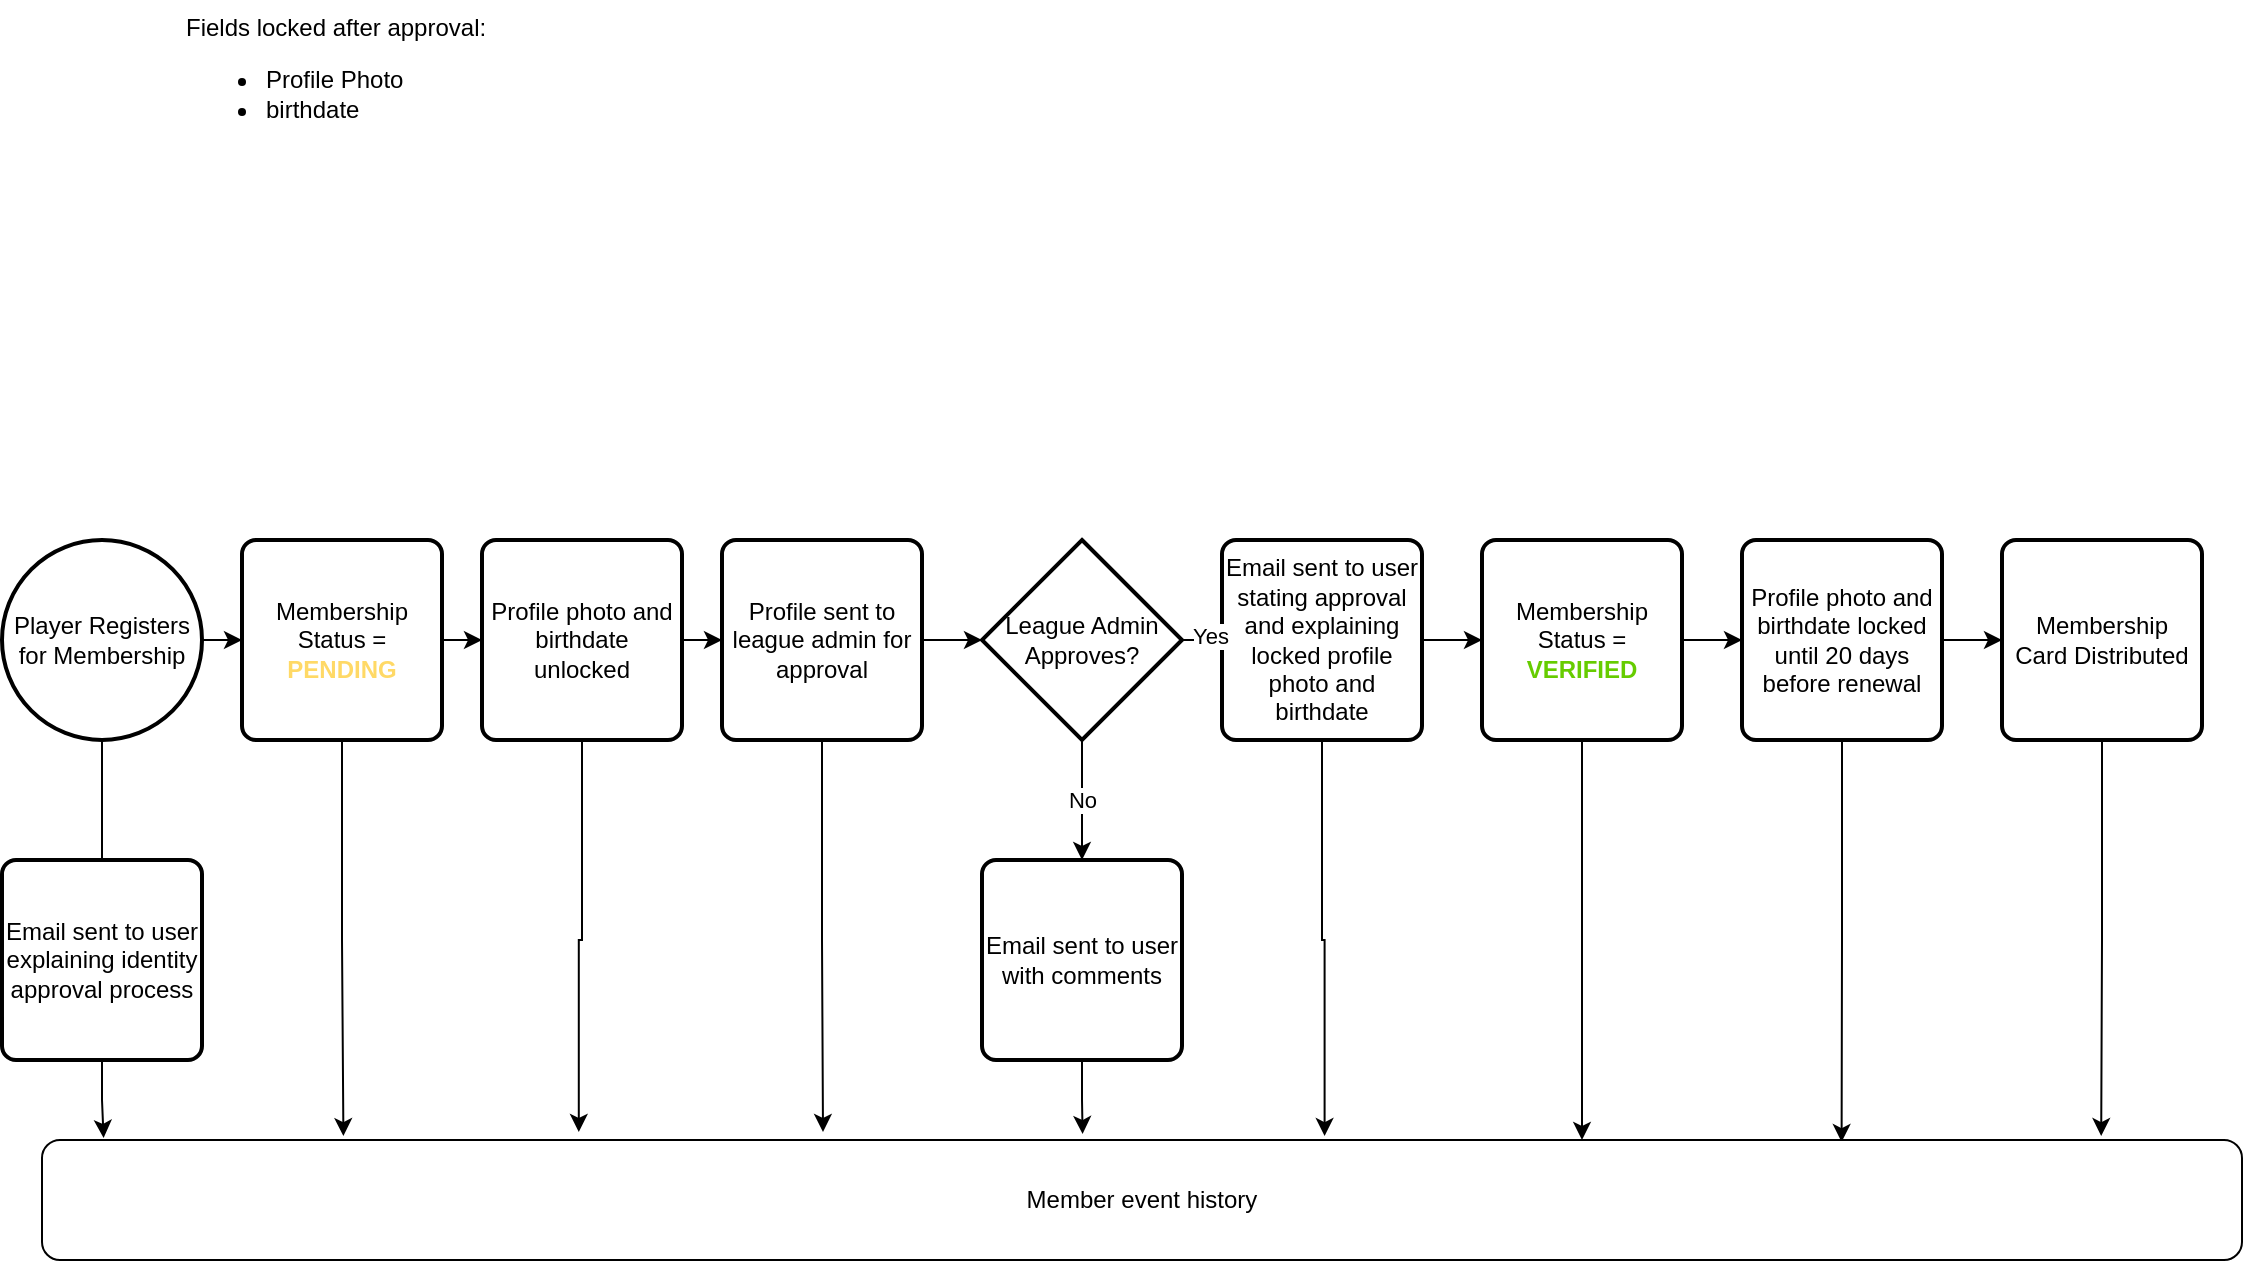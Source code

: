 <mxfile version="15.6.1" type="device"><diagram id="hBgOrIwa2Zh2Uav1iLHE" name="Page-1"><mxGraphModel dx="1426" dy="734" grid="1" gridSize="10" guides="1" tooltips="1" connect="1" arrows="1" fold="1" page="1" pageScale="1" pageWidth="850" pageHeight="1100" math="0" shadow="0"><root><mxCell id="0"/><mxCell id="1" parent="0"/><mxCell id="bnTlXJ_kGMkM6r9WAMtr-1" style="edgeStyle=orthogonalEdgeStyle;rounded=0;orthogonalLoop=1;jettySize=auto;html=1;" edge="1" parent="1"><mxGeometry relative="1" as="geometry"><mxPoint x="470" y="470" as="sourcePoint"/></mxGeometry></mxCell><mxCell id="bnTlXJ_kGMkM6r9WAMtr-2" value="No" style="edgeStyle=orthogonalEdgeStyle;rounded=0;orthogonalLoop=1;jettySize=auto;html=1;entryX=0.5;entryY=0;entryDx=0;entryDy=0;entryPerimeter=0;" edge="1" parent="1"><mxGeometry relative="1" as="geometry"><mxPoint x="620" y="520" as="sourcePoint"/></mxGeometry></mxCell><mxCell id="bnTlXJ_kGMkM6r9WAMtr-3" style="edgeStyle=orthogonalEdgeStyle;rounded=0;orthogonalLoop=1;jettySize=auto;html=1;entryX=0;entryY=0.5;entryDx=0;entryDy=0;entryPerimeter=0;" edge="1" parent="1"><mxGeometry relative="1" as="geometry"><mxPoint x="670" y="470" as="sourcePoint"/></mxGeometry></mxCell><mxCell id="bnTlXJ_kGMkM6r9WAMtr-4" value="Yes" style="edgeLabel;html=1;align=center;verticalAlign=middle;resizable=0;points=[];" vertex="1" connectable="0" parent="bnTlXJ_kGMkM6r9WAMtr-3"><mxGeometry x="-0.243" y="-1" relative="1" as="geometry"><mxPoint as="offset"/></mxGeometry></mxCell><mxCell id="bnTlXJ_kGMkM6r9WAMtr-5" style="edgeStyle=orthogonalEdgeStyle;rounded=0;orthogonalLoop=1;jettySize=auto;html=1;entryX=0;entryY=0.5;entryDx=0;entryDy=0;" edge="1" parent="1"><mxGeometry relative="1" as="geometry"><mxPoint x="866.67" y="470" as="sourcePoint"/></mxGeometry></mxCell><mxCell id="bnTlXJ_kGMkM6r9WAMtr-6" style="edgeStyle=orthogonalEdgeStyle;rounded=0;orthogonalLoop=1;jettySize=auto;html=1;entryX=0;entryY=0.5;entryDx=0;entryDy=0;" edge="1" parent="1" source="bnTlXJ_kGMkM6r9WAMtr-8" target="bnTlXJ_kGMkM6r9WAMtr-26"><mxGeometry relative="1" as="geometry"/></mxCell><mxCell id="bnTlXJ_kGMkM6r9WAMtr-7" style="edgeStyle=orthogonalEdgeStyle;rounded=0;orthogonalLoop=1;jettySize=auto;html=1;entryX=0.583;entryY=-0.033;entryDx=0;entryDy=0;entryPerimeter=0;" edge="1" parent="1" source="bnTlXJ_kGMkM6r9WAMtr-8" target="bnTlXJ_kGMkM6r9WAMtr-33"><mxGeometry relative="1" as="geometry"><mxPoint x="930" y="920" as="targetPoint"/></mxGeometry></mxCell><mxCell id="bnTlXJ_kGMkM6r9WAMtr-8" value="Email sent to user stating approval and explaining locked profile photo and birthdate" style="rounded=1;whiteSpace=wrap;html=1;absoluteArcSize=1;arcSize=14;strokeWidth=2;" vertex="1" parent="1"><mxGeometry x="880" y="560" width="100" height="100" as="geometry"/></mxCell><mxCell id="bnTlXJ_kGMkM6r9WAMtr-9" style="edgeStyle=orthogonalEdgeStyle;rounded=0;orthogonalLoop=1;jettySize=auto;html=1;entryX=0;entryY=0.5;entryDx=0;entryDy=0;" edge="1" parent="1" source="bnTlXJ_kGMkM6r9WAMtr-11" target="bnTlXJ_kGMkM6r9WAMtr-14"><mxGeometry relative="1" as="geometry"/></mxCell><mxCell id="bnTlXJ_kGMkM6r9WAMtr-10" style="edgeStyle=orthogonalEdgeStyle;rounded=0;orthogonalLoop=1;jettySize=auto;html=1;entryX=0.028;entryY=-0.017;entryDx=0;entryDy=0;entryPerimeter=0;startArrow=none;" edge="1" parent="1" source="bnTlXJ_kGMkM6r9WAMtr-36" target="bnTlXJ_kGMkM6r9WAMtr-33"><mxGeometry relative="1" as="geometry"/></mxCell><mxCell id="bnTlXJ_kGMkM6r9WAMtr-11" value="Player Registers&lt;br&gt;for Membership" style="strokeWidth=2;html=1;shape=mxgraph.flowchart.start_2;whiteSpace=wrap;" vertex="1" parent="1"><mxGeometry x="270" y="560" width="100" height="100" as="geometry"/></mxCell><mxCell id="bnTlXJ_kGMkM6r9WAMtr-12" style="edgeStyle=orthogonalEdgeStyle;rounded=0;orthogonalLoop=1;jettySize=auto;html=1;entryX=0;entryY=0.5;entryDx=0;entryDy=0;" edge="1" parent="1" source="bnTlXJ_kGMkM6r9WAMtr-14" target="bnTlXJ_kGMkM6r9WAMtr-31"><mxGeometry relative="1" as="geometry"/></mxCell><mxCell id="bnTlXJ_kGMkM6r9WAMtr-13" style="edgeStyle=orthogonalEdgeStyle;rounded=0;orthogonalLoop=1;jettySize=auto;html=1;entryX=0.137;entryY=-0.033;entryDx=0;entryDy=0;entryPerimeter=0;" edge="1" parent="1" source="bnTlXJ_kGMkM6r9WAMtr-14" target="bnTlXJ_kGMkM6r9WAMtr-33"><mxGeometry relative="1" as="geometry"/></mxCell><mxCell id="bnTlXJ_kGMkM6r9WAMtr-14" value="Membership&lt;br&gt;Status = &lt;b&gt;&lt;font color=&quot;#ffd966&quot;&gt;PENDING&lt;/font&gt;&lt;/b&gt;" style="rounded=1;whiteSpace=wrap;html=1;absoluteArcSize=1;arcSize=14;strokeWidth=2;" vertex="1" parent="1"><mxGeometry x="390" y="560" width="100" height="100" as="geometry"/></mxCell><mxCell id="bnTlXJ_kGMkM6r9WAMtr-15" style="edgeStyle=orthogonalEdgeStyle;rounded=0;orthogonalLoop=1;jettySize=auto;html=1;entryX=0;entryY=0.5;entryDx=0;entryDy=0;entryPerimeter=0;" edge="1" parent="1" source="bnTlXJ_kGMkM6r9WAMtr-17" target="bnTlXJ_kGMkM6r9WAMtr-21"><mxGeometry relative="1" as="geometry"/></mxCell><mxCell id="bnTlXJ_kGMkM6r9WAMtr-16" style="edgeStyle=orthogonalEdgeStyle;rounded=0;orthogonalLoop=1;jettySize=auto;html=1;entryX=0.355;entryY=-0.067;entryDx=0;entryDy=0;entryPerimeter=0;" edge="1" parent="1" source="bnTlXJ_kGMkM6r9WAMtr-17" target="bnTlXJ_kGMkM6r9WAMtr-33"><mxGeometry relative="1" as="geometry"/></mxCell><mxCell id="bnTlXJ_kGMkM6r9WAMtr-17" value="Profile sent to league admin for approval" style="rounded=1;whiteSpace=wrap;html=1;absoluteArcSize=1;arcSize=14;strokeWidth=2;" vertex="1" parent="1"><mxGeometry x="630" y="560" width="100" height="100" as="geometry"/></mxCell><mxCell id="bnTlXJ_kGMkM6r9WAMtr-18" style="edgeStyle=orthogonalEdgeStyle;rounded=0;orthogonalLoop=1;jettySize=auto;html=1;" edge="1" parent="1" source="bnTlXJ_kGMkM6r9WAMtr-21" target="bnTlXJ_kGMkM6r9WAMtr-8"><mxGeometry relative="1" as="geometry"/></mxCell><mxCell id="bnTlXJ_kGMkM6r9WAMtr-19" value="Yes" style="edgeLabel;html=1;align=center;verticalAlign=middle;resizable=0;points=[];" vertex="1" connectable="0" parent="bnTlXJ_kGMkM6r9WAMtr-18"><mxGeometry x="-0.533" y="2" relative="1" as="geometry"><mxPoint as="offset"/></mxGeometry></mxCell><mxCell id="bnTlXJ_kGMkM6r9WAMtr-20" value="No" style="edgeStyle=orthogonalEdgeStyle;rounded=0;orthogonalLoop=1;jettySize=auto;html=1;entryX=0.5;entryY=0;entryDx=0;entryDy=0;" edge="1" parent="1" source="bnTlXJ_kGMkM6r9WAMtr-21" target="bnTlXJ_kGMkM6r9WAMtr-23"><mxGeometry relative="1" as="geometry"/></mxCell><mxCell id="bnTlXJ_kGMkM6r9WAMtr-21" value="League Admin Approves?" style="strokeWidth=2;html=1;shape=mxgraph.flowchart.decision;whiteSpace=wrap;" vertex="1" parent="1"><mxGeometry x="760" y="560" width="100" height="100" as="geometry"/></mxCell><mxCell id="bnTlXJ_kGMkM6r9WAMtr-22" style="edgeStyle=orthogonalEdgeStyle;rounded=0;orthogonalLoop=1;jettySize=auto;html=1;entryX=0.473;entryY=-0.05;entryDx=0;entryDy=0;entryPerimeter=0;" edge="1" parent="1" source="bnTlXJ_kGMkM6r9WAMtr-23" target="bnTlXJ_kGMkM6r9WAMtr-33"><mxGeometry relative="1" as="geometry"><mxPoint x="810" y="920" as="targetPoint"/></mxGeometry></mxCell><mxCell id="bnTlXJ_kGMkM6r9WAMtr-23" value="Email sent to user with comments" style="rounded=1;whiteSpace=wrap;html=1;absoluteArcSize=1;arcSize=14;strokeWidth=2;" vertex="1" parent="1"><mxGeometry x="760" y="720" width="100" height="100" as="geometry"/></mxCell><mxCell id="bnTlXJ_kGMkM6r9WAMtr-24" style="edgeStyle=orthogonalEdgeStyle;rounded=0;orthogonalLoop=1;jettySize=auto;html=1;entryX=0;entryY=0.5;entryDx=0;entryDy=0;" edge="1" parent="1" source="bnTlXJ_kGMkM6r9WAMtr-26" target="bnTlXJ_kGMkM6r9WAMtr-28"><mxGeometry relative="1" as="geometry"/></mxCell><mxCell id="bnTlXJ_kGMkM6r9WAMtr-25" style="edgeStyle=orthogonalEdgeStyle;rounded=0;orthogonalLoop=1;jettySize=auto;html=1;entryX=0.7;entryY=0;entryDx=0;entryDy=0;entryPerimeter=0;" edge="1" parent="1" source="bnTlXJ_kGMkM6r9WAMtr-26" target="bnTlXJ_kGMkM6r9WAMtr-33"><mxGeometry relative="1" as="geometry"/></mxCell><mxCell id="bnTlXJ_kGMkM6r9WAMtr-26" value="Membership&lt;br&gt;Status = &lt;b&gt;&lt;font color=&quot;#66cc00&quot;&gt;VERIFIED&lt;/font&gt;&lt;/b&gt;" style="rounded=1;whiteSpace=wrap;html=1;absoluteArcSize=1;arcSize=14;strokeWidth=2;" vertex="1" parent="1"><mxGeometry x="1010" y="560" width="100" height="100" as="geometry"/></mxCell><mxCell id="bnTlXJ_kGMkM6r9WAMtr-27" style="edgeStyle=orthogonalEdgeStyle;rounded=0;orthogonalLoop=1;jettySize=auto;html=1;entryX=0.818;entryY=0.017;entryDx=0;entryDy=0;entryPerimeter=0;" edge="1" parent="1" source="bnTlXJ_kGMkM6r9WAMtr-28" target="bnTlXJ_kGMkM6r9WAMtr-33"><mxGeometry relative="1" as="geometry"/></mxCell><mxCell id="bnTlXJ_kGMkM6r9WAMtr-38" style="edgeStyle=orthogonalEdgeStyle;rounded=0;orthogonalLoop=1;jettySize=auto;html=1;entryX=0;entryY=0.5;entryDx=0;entryDy=0;" edge="1" parent="1" source="bnTlXJ_kGMkM6r9WAMtr-28" target="bnTlXJ_kGMkM6r9WAMtr-35"><mxGeometry relative="1" as="geometry"/></mxCell><mxCell id="bnTlXJ_kGMkM6r9WAMtr-28" value="Profile photo and birthdate locked until 20 days before renewal" style="rounded=1;whiteSpace=wrap;html=1;absoluteArcSize=1;arcSize=14;strokeWidth=2;" vertex="1" parent="1"><mxGeometry x="1140" y="560" width="100" height="100" as="geometry"/></mxCell><mxCell id="bnTlXJ_kGMkM6r9WAMtr-29" style="edgeStyle=orthogonalEdgeStyle;rounded=0;orthogonalLoop=1;jettySize=auto;html=1;entryX=0;entryY=0.5;entryDx=0;entryDy=0;" edge="1" parent="1" source="bnTlXJ_kGMkM6r9WAMtr-31" target="bnTlXJ_kGMkM6r9WAMtr-17"><mxGeometry relative="1" as="geometry"/></mxCell><mxCell id="bnTlXJ_kGMkM6r9WAMtr-30" style="edgeStyle=orthogonalEdgeStyle;rounded=0;orthogonalLoop=1;jettySize=auto;html=1;entryX=0.244;entryY=-0.067;entryDx=0;entryDy=0;entryPerimeter=0;" edge="1" parent="1" source="bnTlXJ_kGMkM6r9WAMtr-31" target="bnTlXJ_kGMkM6r9WAMtr-33"><mxGeometry relative="1" as="geometry"><mxPoint x="560" y="920" as="targetPoint"/></mxGeometry></mxCell><mxCell id="bnTlXJ_kGMkM6r9WAMtr-31" value="Profile photo and birthdate unlocked" style="rounded=1;whiteSpace=wrap;html=1;absoluteArcSize=1;arcSize=14;strokeWidth=2;" vertex="1" parent="1"><mxGeometry x="510" y="560" width="100" height="100" as="geometry"/></mxCell><mxCell id="bnTlXJ_kGMkM6r9WAMtr-32" value="Fields locked after approval:&lt;br&gt;&lt;ul&gt;&lt;li&gt;Profile Photo&lt;/li&gt;&lt;li&gt;birthdate&lt;/li&gt;&lt;/ul&gt;" style="text;html=1;strokeColor=none;fillColor=none;align=left;verticalAlign=middle;whiteSpace=wrap;rounded=0;" vertex="1" parent="1"><mxGeometry x="360" y="290" width="240" height="80" as="geometry"/></mxCell><mxCell id="bnTlXJ_kGMkM6r9WAMtr-33" value="Member event history" style="rounded=1;whiteSpace=wrap;html=1;" vertex="1" parent="1"><mxGeometry x="290" y="860" width="1100" height="60" as="geometry"/></mxCell><mxCell id="bnTlXJ_kGMkM6r9WAMtr-34" style="edgeStyle=orthogonalEdgeStyle;rounded=0;orthogonalLoop=1;jettySize=auto;html=1;entryX=0.936;entryY=-0.033;entryDx=0;entryDy=0;entryPerimeter=0;" edge="1" parent="1" source="bnTlXJ_kGMkM6r9WAMtr-35" target="bnTlXJ_kGMkM6r9WAMtr-33"><mxGeometry relative="1" as="geometry"/></mxCell><mxCell id="bnTlXJ_kGMkM6r9WAMtr-35" value="Membership&lt;br&gt;Card Distributed" style="rounded=1;whiteSpace=wrap;html=1;absoluteArcSize=1;arcSize=14;strokeWidth=2;" vertex="1" parent="1"><mxGeometry x="1270" y="560" width="100" height="100" as="geometry"/></mxCell><mxCell id="bnTlXJ_kGMkM6r9WAMtr-36" value="Email sent to user explaining identity approval process" style="rounded=1;whiteSpace=wrap;html=1;absoluteArcSize=1;arcSize=14;strokeWidth=2;" vertex="1" parent="1"><mxGeometry x="270" y="720" width="100" height="100" as="geometry"/></mxCell><mxCell id="bnTlXJ_kGMkM6r9WAMtr-37" value="" style="edgeStyle=orthogonalEdgeStyle;rounded=0;orthogonalLoop=1;jettySize=auto;html=1;entryX=0.5;entryY=0;entryDx=0;entryDy=0;endArrow=none;" edge="1" parent="1" source="bnTlXJ_kGMkM6r9WAMtr-11" target="bnTlXJ_kGMkM6r9WAMtr-36"><mxGeometry relative="1" as="geometry"><mxPoint x="320" y="660" as="sourcePoint"/><mxPoint x="319.4" y="931.02" as="targetPoint"/></mxGeometry></mxCell></root></mxGraphModel></diagram></mxfile>